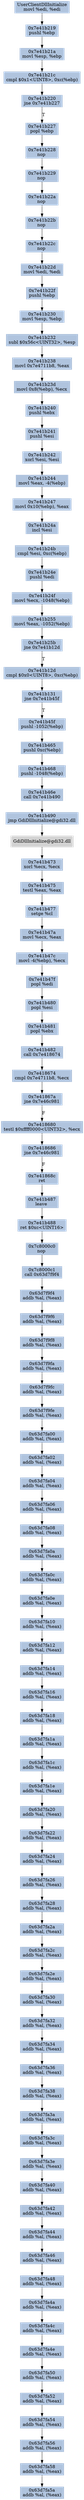 digraph G {
node[shape=rectangle,style=filled,fillcolor=lightsteelblue,color=lightsteelblue]
bgcolor="transparent"
a0x7e41b217movl_edi_edi[label="UserClientDllInitialize\nmovl %edi, %edi"];
a0x7e41b219pushl_ebp[label="0x7e41b219\npushl %ebp"];
a0x7e41b21amovl_esp_ebp[label="0x7e41b21a\nmovl %esp, %ebp"];
a0x7e41b21ccmpl_0x1UINT8_0xcebp_[label="0x7e41b21c\ncmpl $0x1<UINT8>, 0xc(%ebp)"];
a0x7e41b220jne_0x7e41b227[label="0x7e41b220\njne 0x7e41b227"];
a0x7e41b227popl_ebp[label="0x7e41b227\npopl %ebp"];
a0x7e41b228nop_[label="0x7e41b228\nnop "];
a0x7e41b229nop_[label="0x7e41b229\nnop "];
a0x7e41b22anop_[label="0x7e41b22a\nnop "];
a0x7e41b22bnop_[label="0x7e41b22b\nnop "];
a0x7e41b22cnop_[label="0x7e41b22c\nnop "];
a0x7e41b22dmovl_edi_edi[label="0x7e41b22d\nmovl %edi, %edi"];
a0x7e41b22fpushl_ebp[label="0x7e41b22f\npushl %ebp"];
a0x7e41b230movl_esp_ebp[label="0x7e41b230\nmovl %esp, %ebp"];
a0x7e41b232subl_0x56cUINT32_esp[label="0x7e41b232\nsubl $0x56c<UINT32>, %esp"];
a0x7e41b238movl_0x7e4711b8_eax[label="0x7e41b238\nmovl 0x7e4711b8, %eax"];
a0x7e41b23dmovl_0x8ebp__ecx[label="0x7e41b23d\nmovl 0x8(%ebp), %ecx"];
a0x7e41b240pushl_ebx[label="0x7e41b240\npushl %ebx"];
a0x7e41b241pushl_esi[label="0x7e41b241\npushl %esi"];
a0x7e41b242xorl_esi_esi[label="0x7e41b242\nxorl %esi, %esi"];
a0x7e41b244movl_eax__4ebp_[label="0x7e41b244\nmovl %eax, -4(%ebp)"];
a0x7e41b247movl_0x10ebp__eax[label="0x7e41b247\nmovl 0x10(%ebp), %eax"];
a0x7e41b24aincl_esi[label="0x7e41b24a\nincl %esi"];
a0x7e41b24bcmpl_esi_0xcebp_[label="0x7e41b24b\ncmpl %esi, 0xc(%ebp)"];
a0x7e41b24epushl_edi[label="0x7e41b24e\npushl %edi"];
a0x7e41b24fmovl_ecx__1048ebp_[label="0x7e41b24f\nmovl %ecx, -1048(%ebp)"];
a0x7e41b255movl_eax__1052ebp_[label="0x7e41b255\nmovl %eax, -1052(%ebp)"];
a0x7e41b25bjne_0x7e41b12d[label="0x7e41b25b\njne 0x7e41b12d"];
a0x7e41b12dcmpl_0x0UINT8_0xcebp_[label="0x7e41b12d\ncmpl $0x0<UINT8>, 0xc(%ebp)"];
a0x7e41b131jne_0x7e41b45f[label="0x7e41b131\njne 0x7e41b45f"];
a0x7e41b45fpushl__1052ebp_[label="0x7e41b45f\npushl -1052(%ebp)"];
a0x7e41b465pushl_0xcebp_[label="0x7e41b465\npushl 0xc(%ebp)"];
a0x7e41b468pushl__1048ebp_[label="0x7e41b468\npushl -1048(%ebp)"];
a0x7e41b46ecall_0x7e41b490[label="0x7e41b46e\ncall 0x7e41b490"];
a0x7e41b490jmp_GdiDllInitialize_gdi32_dll[label="0x7e41b490\njmp GdiDllInitialize@gdi32.dll"];
GdiDllInitialize_gdi32_dll[label="GdiDllInitialize@gdi32.dll",color="lightgrey",fillcolor="lightgrey"];
a0x7e41b473xorl_ecx_ecx[label="0x7e41b473\nxorl %ecx, %ecx"];
a0x7e41b475testl_eax_eax[label="0x7e41b475\ntestl %eax, %eax"];
a0x7e41b477setge_cl[label="0x7e41b477\nsetge %cl"];
a0x7e41b47amovl_ecx_eax[label="0x7e41b47a\nmovl %ecx, %eax"];
a0x7e41b47cmovl__4ebp__ecx[label="0x7e41b47c\nmovl -4(%ebp), %ecx"];
a0x7e41b47fpopl_edi[label="0x7e41b47f\npopl %edi"];
a0x7e41b480popl_esi[label="0x7e41b480\npopl %esi"];
a0x7e41b481popl_ebx[label="0x7e41b481\npopl %ebx"];
a0x7e41b482call_0x7e418674[label="0x7e41b482\ncall 0x7e418674"];
a0x7e418674cmpl_0x7e4711b8_ecx[label="0x7e418674\ncmpl 0x7e4711b8, %ecx"];
a0x7e41867ajne_0x7e46c981[label="0x7e41867a\njne 0x7e46c981"];
a0x7e418680testl_0xffff0000UINT32_ecx[label="0x7e418680\ntestl $0xffff0000<UINT32>, %ecx"];
a0x7e418686jne_0x7e46c981[label="0x7e418686\njne 0x7e46c981"];
a0x7e41868cret[label="0x7e41868c\nret"];
a0x7e41b487leave_[label="0x7e41b487\nleave "];
a0x7e41b488ret_0xcUINT16[label="0x7e41b488\nret $0xc<UINT16>"];
a0x7c8000c0nop_[label="0x7c8000c0\nnop "];
a0x7c8000c1call_0x63d7f9f4[label="0x7c8000c1\ncall 0x63d7f9f4"];
a0x63d7f9f4addb_al_eax_[label="0x63d7f9f4\naddb %al, (%eax)"];
a0x63d7f9f6addb_al_eax_[label="0x63d7f9f6\naddb %al, (%eax)"];
a0x63d7f9f8addb_al_eax_[label="0x63d7f9f8\naddb %al, (%eax)"];
a0x63d7f9faaddb_al_eax_[label="0x63d7f9fa\naddb %al, (%eax)"];
a0x63d7f9fcaddb_al_eax_[label="0x63d7f9fc\naddb %al, (%eax)"];
a0x63d7f9feaddb_al_eax_[label="0x63d7f9fe\naddb %al, (%eax)"];
a0x63d7fa00addb_al_eax_[label="0x63d7fa00\naddb %al, (%eax)"];
a0x63d7fa02addb_al_eax_[label="0x63d7fa02\naddb %al, (%eax)"];
a0x63d7fa04addb_al_eax_[label="0x63d7fa04\naddb %al, (%eax)"];
a0x63d7fa06addb_al_eax_[label="0x63d7fa06\naddb %al, (%eax)"];
a0x63d7fa08addb_al_eax_[label="0x63d7fa08\naddb %al, (%eax)"];
a0x63d7fa0aaddb_al_eax_[label="0x63d7fa0a\naddb %al, (%eax)"];
a0x63d7fa0caddb_al_eax_[label="0x63d7fa0c\naddb %al, (%eax)"];
a0x63d7fa0eaddb_al_eax_[label="0x63d7fa0e\naddb %al, (%eax)"];
a0x63d7fa10addb_al_eax_[label="0x63d7fa10\naddb %al, (%eax)"];
a0x63d7fa12addb_al_eax_[label="0x63d7fa12\naddb %al, (%eax)"];
a0x63d7fa14addb_al_eax_[label="0x63d7fa14\naddb %al, (%eax)"];
a0x63d7fa16addb_al_eax_[label="0x63d7fa16\naddb %al, (%eax)"];
a0x63d7fa18addb_al_eax_[label="0x63d7fa18\naddb %al, (%eax)"];
a0x63d7fa1aaddb_al_eax_[label="0x63d7fa1a\naddb %al, (%eax)"];
a0x63d7fa1caddb_al_eax_[label="0x63d7fa1c\naddb %al, (%eax)"];
a0x63d7fa1eaddb_al_eax_[label="0x63d7fa1e\naddb %al, (%eax)"];
a0x63d7fa20addb_al_eax_[label="0x63d7fa20\naddb %al, (%eax)"];
a0x63d7fa22addb_al_eax_[label="0x63d7fa22\naddb %al, (%eax)"];
a0x63d7fa24addb_al_eax_[label="0x63d7fa24\naddb %al, (%eax)"];
a0x63d7fa26addb_al_eax_[label="0x63d7fa26\naddb %al, (%eax)"];
a0x63d7fa28addb_al_eax_[label="0x63d7fa28\naddb %al, (%eax)"];
a0x63d7fa2aaddb_al_eax_[label="0x63d7fa2a\naddb %al, (%eax)"];
a0x63d7fa2caddb_al_eax_[label="0x63d7fa2c\naddb %al, (%eax)"];
a0x63d7fa2eaddb_al_eax_[label="0x63d7fa2e\naddb %al, (%eax)"];
a0x63d7fa30addb_al_eax_[label="0x63d7fa30\naddb %al, (%eax)"];
a0x63d7fa32addb_al_eax_[label="0x63d7fa32\naddb %al, (%eax)"];
a0x63d7fa34addb_al_eax_[label="0x63d7fa34\naddb %al, (%eax)"];
a0x63d7fa36addb_al_eax_[label="0x63d7fa36\naddb %al, (%eax)"];
a0x63d7fa38addb_al_eax_[label="0x63d7fa38\naddb %al, (%eax)"];
a0x63d7fa3aaddb_al_eax_[label="0x63d7fa3a\naddb %al, (%eax)"];
a0x63d7fa3caddb_al_eax_[label="0x63d7fa3c\naddb %al, (%eax)"];
a0x63d7fa3eaddb_al_eax_[label="0x63d7fa3e\naddb %al, (%eax)"];
a0x63d7fa40addb_al_eax_[label="0x63d7fa40\naddb %al, (%eax)"];
a0x63d7fa42addb_al_eax_[label="0x63d7fa42\naddb %al, (%eax)"];
a0x63d7fa44addb_al_eax_[label="0x63d7fa44\naddb %al, (%eax)"];
a0x63d7fa46addb_al_eax_[label="0x63d7fa46\naddb %al, (%eax)"];
a0x63d7fa48addb_al_eax_[label="0x63d7fa48\naddb %al, (%eax)"];
a0x63d7fa4aaddb_al_eax_[label="0x63d7fa4a\naddb %al, (%eax)"];
a0x63d7fa4caddb_al_eax_[label="0x63d7fa4c\naddb %al, (%eax)"];
a0x63d7fa4eaddb_al_eax_[label="0x63d7fa4e\naddb %al, (%eax)"];
a0x63d7fa50addb_al_eax_[label="0x63d7fa50\naddb %al, (%eax)"];
a0x63d7fa52addb_al_eax_[label="0x63d7fa52\naddb %al, (%eax)"];
a0x63d7fa54addb_al_eax_[label="0x63d7fa54\naddb %al, (%eax)"];
a0x63d7fa56addb_al_eax_[label="0x63d7fa56\naddb %al, (%eax)"];
a0x63d7fa58addb_al_eax_[label="0x63d7fa58\naddb %al, (%eax)"];
a0x63d7fa5aaddb_al_eax_[label="0x63d7fa5a\naddb %al, (%eax)"];
a0x7e41b217movl_edi_edi -> a0x7e41b219pushl_ebp [color="#000000"];
a0x7e41b219pushl_ebp -> a0x7e41b21amovl_esp_ebp [color="#000000"];
a0x7e41b21amovl_esp_ebp -> a0x7e41b21ccmpl_0x1UINT8_0xcebp_ [color="#000000"];
a0x7e41b21ccmpl_0x1UINT8_0xcebp_ -> a0x7e41b220jne_0x7e41b227 [color="#000000"];
a0x7e41b220jne_0x7e41b227 -> a0x7e41b227popl_ebp [color="#000000",label="T"];
a0x7e41b227popl_ebp -> a0x7e41b228nop_ [color="#000000"];
a0x7e41b228nop_ -> a0x7e41b229nop_ [color="#000000"];
a0x7e41b229nop_ -> a0x7e41b22anop_ [color="#000000"];
a0x7e41b22anop_ -> a0x7e41b22bnop_ [color="#000000"];
a0x7e41b22bnop_ -> a0x7e41b22cnop_ [color="#000000"];
a0x7e41b22cnop_ -> a0x7e41b22dmovl_edi_edi [color="#000000"];
a0x7e41b22dmovl_edi_edi -> a0x7e41b22fpushl_ebp [color="#000000"];
a0x7e41b22fpushl_ebp -> a0x7e41b230movl_esp_ebp [color="#000000"];
a0x7e41b230movl_esp_ebp -> a0x7e41b232subl_0x56cUINT32_esp [color="#000000"];
a0x7e41b232subl_0x56cUINT32_esp -> a0x7e41b238movl_0x7e4711b8_eax [color="#000000"];
a0x7e41b238movl_0x7e4711b8_eax -> a0x7e41b23dmovl_0x8ebp__ecx [color="#000000"];
a0x7e41b23dmovl_0x8ebp__ecx -> a0x7e41b240pushl_ebx [color="#000000"];
a0x7e41b240pushl_ebx -> a0x7e41b241pushl_esi [color="#000000"];
a0x7e41b241pushl_esi -> a0x7e41b242xorl_esi_esi [color="#000000"];
a0x7e41b242xorl_esi_esi -> a0x7e41b244movl_eax__4ebp_ [color="#000000"];
a0x7e41b244movl_eax__4ebp_ -> a0x7e41b247movl_0x10ebp__eax [color="#000000"];
a0x7e41b247movl_0x10ebp__eax -> a0x7e41b24aincl_esi [color="#000000"];
a0x7e41b24aincl_esi -> a0x7e41b24bcmpl_esi_0xcebp_ [color="#000000"];
a0x7e41b24bcmpl_esi_0xcebp_ -> a0x7e41b24epushl_edi [color="#000000"];
a0x7e41b24epushl_edi -> a0x7e41b24fmovl_ecx__1048ebp_ [color="#000000"];
a0x7e41b24fmovl_ecx__1048ebp_ -> a0x7e41b255movl_eax__1052ebp_ [color="#000000"];
a0x7e41b255movl_eax__1052ebp_ -> a0x7e41b25bjne_0x7e41b12d [color="#000000"];
a0x7e41b25bjne_0x7e41b12d -> a0x7e41b12dcmpl_0x0UINT8_0xcebp_ [color="#000000",label="T"];
a0x7e41b12dcmpl_0x0UINT8_0xcebp_ -> a0x7e41b131jne_0x7e41b45f [color="#000000"];
a0x7e41b131jne_0x7e41b45f -> a0x7e41b45fpushl__1052ebp_ [color="#000000",label="T"];
a0x7e41b45fpushl__1052ebp_ -> a0x7e41b465pushl_0xcebp_ [color="#000000"];
a0x7e41b465pushl_0xcebp_ -> a0x7e41b468pushl__1048ebp_ [color="#000000"];
a0x7e41b468pushl__1048ebp_ -> a0x7e41b46ecall_0x7e41b490 [color="#000000"];
a0x7e41b46ecall_0x7e41b490 -> a0x7e41b490jmp_GdiDllInitialize_gdi32_dll [color="#000000"];
a0x7e41b490jmp_GdiDllInitialize_gdi32_dll -> GdiDllInitialize_gdi32_dll [color="#000000"];
GdiDllInitialize_gdi32_dll -> a0x7e41b473xorl_ecx_ecx [color="#000000"];
a0x7e41b473xorl_ecx_ecx -> a0x7e41b475testl_eax_eax [color="#000000"];
a0x7e41b475testl_eax_eax -> a0x7e41b477setge_cl [color="#000000"];
a0x7e41b477setge_cl -> a0x7e41b47amovl_ecx_eax [color="#000000"];
a0x7e41b47amovl_ecx_eax -> a0x7e41b47cmovl__4ebp__ecx [color="#000000"];
a0x7e41b47cmovl__4ebp__ecx -> a0x7e41b47fpopl_edi [color="#000000"];
a0x7e41b47fpopl_edi -> a0x7e41b480popl_esi [color="#000000"];
a0x7e41b480popl_esi -> a0x7e41b481popl_ebx [color="#000000"];
a0x7e41b481popl_ebx -> a0x7e41b482call_0x7e418674 [color="#000000"];
a0x7e41b482call_0x7e418674 -> a0x7e418674cmpl_0x7e4711b8_ecx [color="#000000"];
a0x7e418674cmpl_0x7e4711b8_ecx -> a0x7e41867ajne_0x7e46c981 [color="#000000"];
a0x7e41867ajne_0x7e46c981 -> a0x7e418680testl_0xffff0000UINT32_ecx [color="#000000",label="F"];
a0x7e418680testl_0xffff0000UINT32_ecx -> a0x7e418686jne_0x7e46c981 [color="#000000"];
a0x7e418686jne_0x7e46c981 -> a0x7e41868cret [color="#000000",label="F"];
a0x7e41868cret -> a0x7e41b487leave_ [color="#000000"];
a0x7e41b487leave_ -> a0x7e41b488ret_0xcUINT16 [color="#000000"];
a0x7e41b488ret_0xcUINT16 -> a0x7c8000c0nop_ [color="#000000"];
a0x7c8000c0nop_ -> a0x7c8000c1call_0x63d7f9f4 [color="#000000"];
a0x7c8000c1call_0x63d7f9f4 -> a0x63d7f9f4addb_al_eax_ [color="#000000"];
a0x63d7f9f4addb_al_eax_ -> a0x63d7f9f6addb_al_eax_ [color="#000000"];
a0x63d7f9f6addb_al_eax_ -> a0x63d7f9f8addb_al_eax_ [color="#000000"];
a0x63d7f9f8addb_al_eax_ -> a0x63d7f9faaddb_al_eax_ [color="#000000"];
a0x63d7f9faaddb_al_eax_ -> a0x63d7f9fcaddb_al_eax_ [color="#000000"];
a0x63d7f9fcaddb_al_eax_ -> a0x63d7f9feaddb_al_eax_ [color="#000000"];
a0x63d7f9feaddb_al_eax_ -> a0x63d7fa00addb_al_eax_ [color="#000000"];
a0x63d7fa00addb_al_eax_ -> a0x63d7fa02addb_al_eax_ [color="#000000"];
a0x63d7fa02addb_al_eax_ -> a0x63d7fa04addb_al_eax_ [color="#000000"];
a0x63d7fa04addb_al_eax_ -> a0x63d7fa06addb_al_eax_ [color="#000000"];
a0x63d7fa06addb_al_eax_ -> a0x63d7fa08addb_al_eax_ [color="#000000"];
a0x63d7fa08addb_al_eax_ -> a0x63d7fa0aaddb_al_eax_ [color="#000000"];
a0x63d7fa0aaddb_al_eax_ -> a0x63d7fa0caddb_al_eax_ [color="#000000"];
a0x63d7fa0caddb_al_eax_ -> a0x63d7fa0eaddb_al_eax_ [color="#000000"];
a0x63d7fa0eaddb_al_eax_ -> a0x63d7fa10addb_al_eax_ [color="#000000"];
a0x63d7fa10addb_al_eax_ -> a0x63d7fa12addb_al_eax_ [color="#000000"];
a0x63d7fa12addb_al_eax_ -> a0x63d7fa14addb_al_eax_ [color="#000000"];
a0x63d7fa14addb_al_eax_ -> a0x63d7fa16addb_al_eax_ [color="#000000"];
a0x63d7fa16addb_al_eax_ -> a0x63d7fa18addb_al_eax_ [color="#000000"];
a0x63d7fa18addb_al_eax_ -> a0x63d7fa1aaddb_al_eax_ [color="#000000"];
a0x63d7fa1aaddb_al_eax_ -> a0x63d7fa1caddb_al_eax_ [color="#000000"];
a0x63d7fa1caddb_al_eax_ -> a0x63d7fa1eaddb_al_eax_ [color="#000000"];
a0x63d7fa1eaddb_al_eax_ -> a0x63d7fa20addb_al_eax_ [color="#000000"];
a0x63d7fa20addb_al_eax_ -> a0x63d7fa22addb_al_eax_ [color="#000000"];
a0x63d7fa22addb_al_eax_ -> a0x63d7fa24addb_al_eax_ [color="#000000"];
a0x63d7fa24addb_al_eax_ -> a0x63d7fa26addb_al_eax_ [color="#000000"];
a0x63d7fa26addb_al_eax_ -> a0x63d7fa28addb_al_eax_ [color="#000000"];
a0x63d7fa28addb_al_eax_ -> a0x63d7fa2aaddb_al_eax_ [color="#000000"];
a0x63d7fa2aaddb_al_eax_ -> a0x63d7fa2caddb_al_eax_ [color="#000000"];
a0x63d7fa2caddb_al_eax_ -> a0x63d7fa2eaddb_al_eax_ [color="#000000"];
a0x63d7fa2eaddb_al_eax_ -> a0x63d7fa30addb_al_eax_ [color="#000000"];
a0x63d7fa30addb_al_eax_ -> a0x63d7fa32addb_al_eax_ [color="#000000"];
a0x63d7fa32addb_al_eax_ -> a0x63d7fa34addb_al_eax_ [color="#000000"];
a0x63d7fa34addb_al_eax_ -> a0x63d7fa36addb_al_eax_ [color="#000000"];
a0x63d7fa36addb_al_eax_ -> a0x63d7fa38addb_al_eax_ [color="#000000"];
a0x63d7fa38addb_al_eax_ -> a0x63d7fa3aaddb_al_eax_ [color="#000000"];
a0x63d7fa3aaddb_al_eax_ -> a0x63d7fa3caddb_al_eax_ [color="#000000"];
a0x63d7fa3caddb_al_eax_ -> a0x63d7fa3eaddb_al_eax_ [color="#000000"];
a0x63d7fa3eaddb_al_eax_ -> a0x63d7fa40addb_al_eax_ [color="#000000"];
a0x63d7fa40addb_al_eax_ -> a0x63d7fa42addb_al_eax_ [color="#000000"];
a0x63d7fa42addb_al_eax_ -> a0x63d7fa44addb_al_eax_ [color="#000000"];
a0x63d7fa44addb_al_eax_ -> a0x63d7fa46addb_al_eax_ [color="#000000"];
a0x63d7fa46addb_al_eax_ -> a0x63d7fa48addb_al_eax_ [color="#000000"];
a0x63d7fa48addb_al_eax_ -> a0x63d7fa4aaddb_al_eax_ [color="#000000"];
a0x63d7fa4aaddb_al_eax_ -> a0x63d7fa4caddb_al_eax_ [color="#000000"];
a0x63d7fa4caddb_al_eax_ -> a0x63d7fa4eaddb_al_eax_ [color="#000000"];
a0x63d7fa4eaddb_al_eax_ -> a0x63d7fa50addb_al_eax_ [color="#000000"];
a0x63d7fa50addb_al_eax_ -> a0x63d7fa52addb_al_eax_ [color="#000000"];
a0x63d7fa52addb_al_eax_ -> a0x63d7fa54addb_al_eax_ [color="#000000"];
a0x63d7fa54addb_al_eax_ -> a0x63d7fa56addb_al_eax_ [color="#000000"];
a0x63d7fa56addb_al_eax_ -> a0x63d7fa58addb_al_eax_ [color="#000000"];
a0x63d7fa58addb_al_eax_ -> a0x63d7fa5aaddb_al_eax_ [color="#000000"];
}
